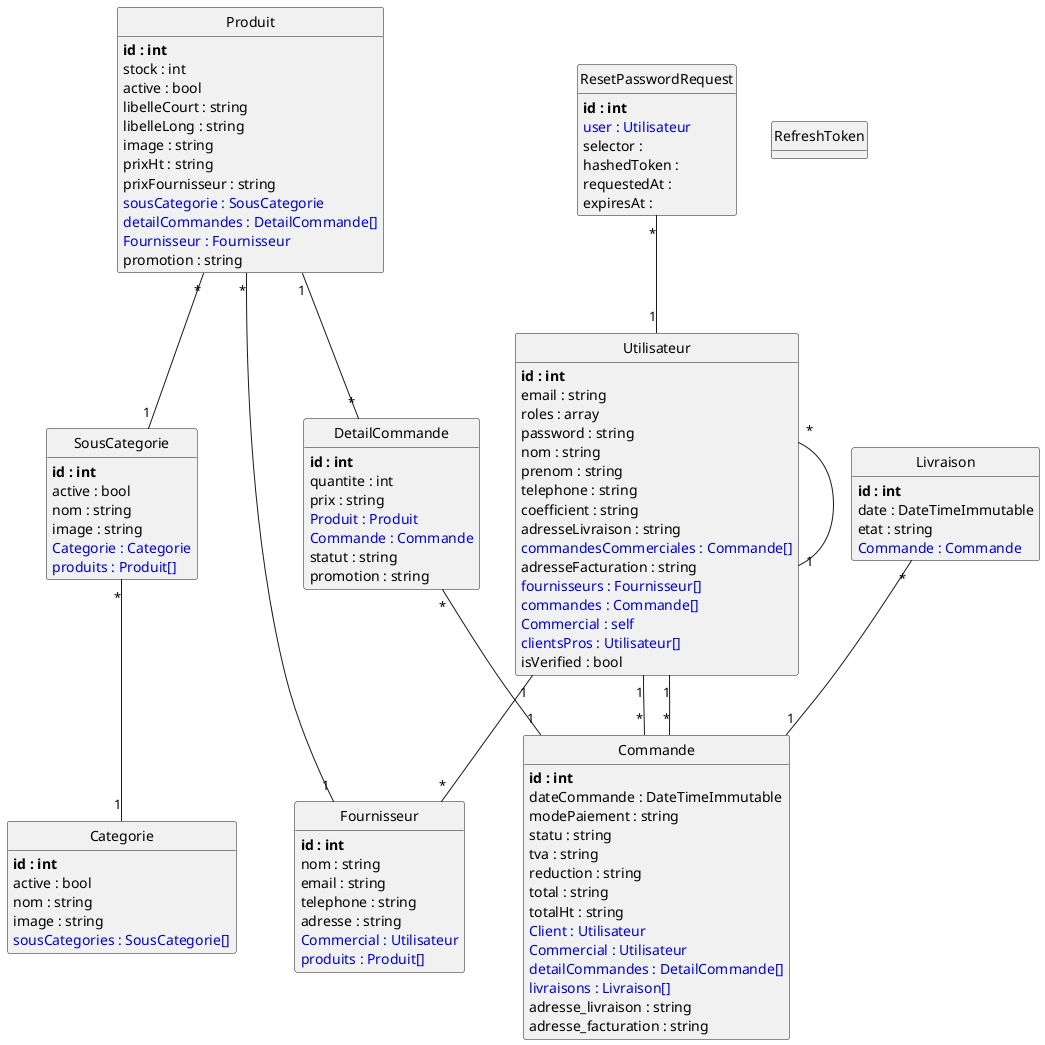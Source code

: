 @startuml Diagramme de classe
class Produit {
	**id : int**
	stock : int
	active : bool
	libelleCourt : string
	libelleLong : string
	image : string
	prixHt : string
	prixFournisseur : string
	<color:#0000dd>sousCategorie : SousCategorie</color>
	<color:#0000dd>detailCommandes : DetailCommande[]</color>
	<color:#0000dd>Fournisseur : Fournisseur</color>
	promotion : string
}

class DetailCommande {
	**id : int**
	quantite : int
	prix : string
	<color:#0000dd>Produit : Produit</color>
	<color:#0000dd>Commande : Commande</color>
	statut : string
	promotion : string
}

class SousCategorie {
	**id : int**
	active : bool
	nom : string
	image : string
	<color:#0000dd>Categorie : Categorie</color>
	<color:#0000dd>produits : Produit[]</color>
}

class Utilisateur {
	**id : int**
	email : string
	roles : array
	password : string
	nom : string
	prenom : string
	telephone : string
	coefficient : string
	adresseLivraison : string
	<color:#0000dd>commandesCommerciales : Commande[]</color>
	adresseFacturation : string
	<color:#0000dd>fournisseurs : Fournisseur[]</color>
	<color:#0000dd>commandes : Commande[]</color>
	<color:#0000dd>Commercial : self</color>
	<color:#0000dd>clientsPros : Utilisateur[]</color>
	isVerified : bool
}

class ResetPasswordRequest {
	**id : int**
	<color:#0000dd>user : Utilisateur</color>
	selector : 
	hashedToken : 
	requestedAt : 
	expiresAt : 
}

class RefreshToken {
}

class Livraison {
	**id : int**
	date : DateTimeImmutable
	etat : string
	<color:#0000dd>Commande : Commande</color>
}

class Categorie {
	**id : int**
	active : bool
	nom : string
	image : string
	<color:#0000dd>sousCategories : SousCategorie[]</color>
}

class Fournisseur {
	**id : int**
	nom : string
	email : string
	telephone : string
	adresse : string
	<color:#0000dd>Commercial : Utilisateur</color>
	<color:#0000dd>produits : Produit[]</color>
}

class Commande {
	**id : int**
	dateCommande : DateTimeImmutable
	modePaiement : string
	statu : string
	tva : string
	reduction : string
	total : string
	totalHt : string
	<color:#0000dd>Client : Utilisateur</color>
	<color:#0000dd>Commercial : Utilisateur</color>
	<color:#0000dd>detailCommandes : DetailCommande[]</color>
	<color:#0000dd>livraisons : Livraison[]</color>
	adresse_livraison : string
	adresse_facturation : string
}

Produit "*"--"1" SousCategorie
Produit "1"--"*" DetailCommande
Produit "*"--"1" Fournisseur
DetailCommande "*"--"1" Commande
SousCategorie "*"--"1" Categorie
Utilisateur "1"--"*" Commande
Utilisateur "1"--"*" Fournisseur
Utilisateur "1"--"*" Commande
Utilisateur "*"--"1" Utilisateur
ResetPasswordRequest "*"--"1" Utilisateur
Livraison "*"--"1" Commande


hide methods

hide circle

@enduml
